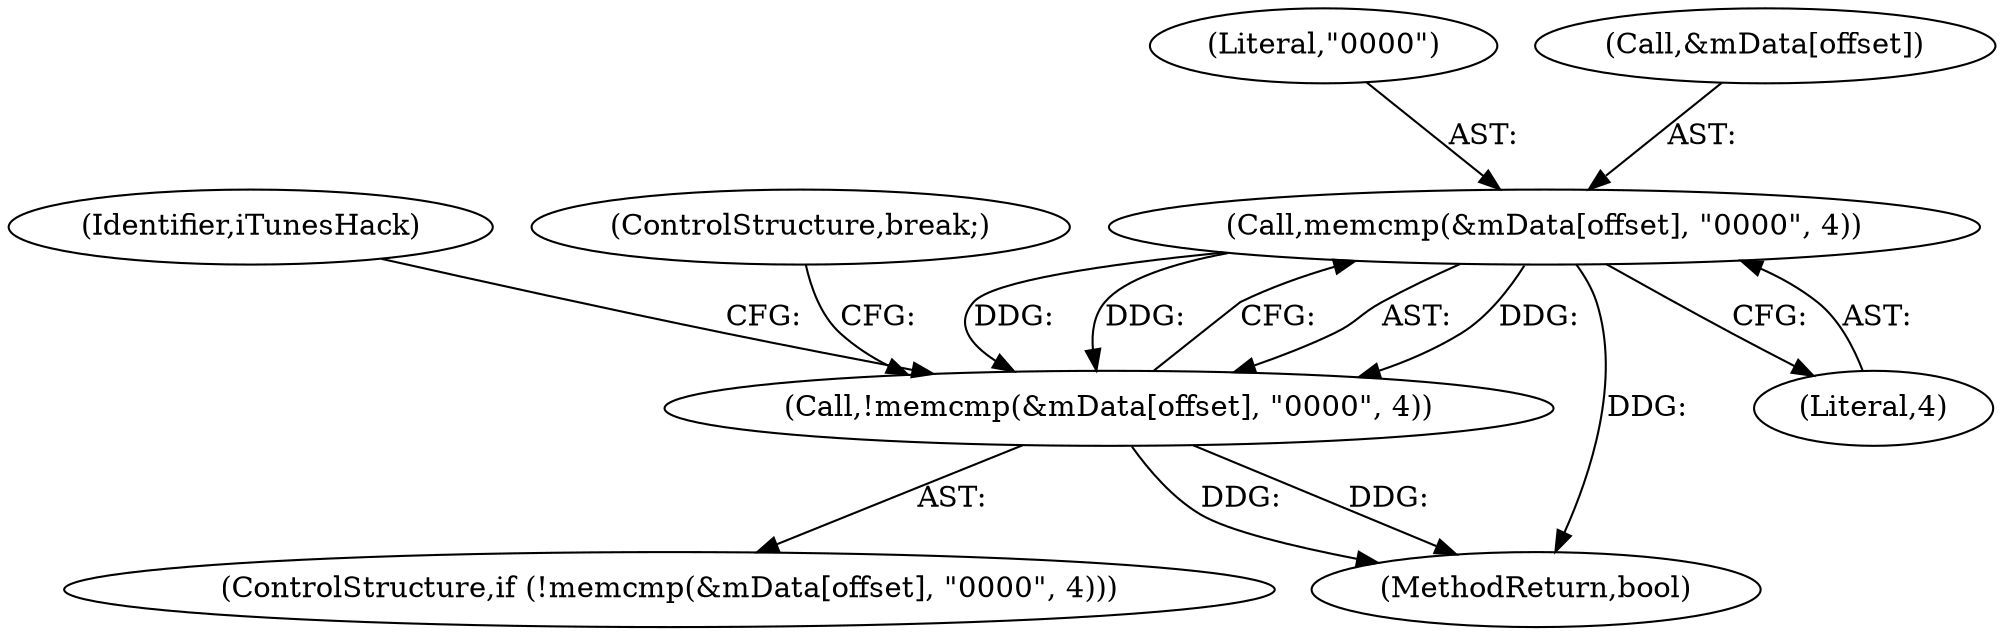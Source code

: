 digraph "0_Android_dd3ca4d6b81a9ae2ddf358b7b93d2f8c010921f5@API" {
"1000124" [label="(Call,memcmp(&mData[offset], \"\0\0\0\0\", 4))"];
"1000123" [label="(Call,!memcmp(&mData[offset], \"\0\0\0\0\", 4))"];
"1000123" [label="(Call,!memcmp(&mData[offset], \"\0\0\0\0\", 4))"];
"1000379" [label="(MethodReturn,bool)"];
"1000122" [label="(ControlStructure,if (!memcmp(&mData[offset], \"\0\0\0\0\", 4)))"];
"1000129" [label="(Literal,\"\0\0\0\0\")"];
"1000135" [label="(Identifier,iTunesHack)"];
"1000125" [label="(Call,&mData[offset])"];
"1000130" [label="(Literal,4)"];
"1000124" [label="(Call,memcmp(&mData[offset], \"\0\0\0\0\", 4))"];
"1000132" [label="(ControlStructure,break;)"];
"1000124" -> "1000123"  [label="AST: "];
"1000124" -> "1000130"  [label="CFG: "];
"1000125" -> "1000124"  [label="AST: "];
"1000129" -> "1000124"  [label="AST: "];
"1000130" -> "1000124"  [label="AST: "];
"1000123" -> "1000124"  [label="CFG: "];
"1000124" -> "1000379"  [label="DDG: "];
"1000124" -> "1000123"  [label="DDG: "];
"1000124" -> "1000123"  [label="DDG: "];
"1000124" -> "1000123"  [label="DDG: "];
"1000123" -> "1000122"  [label="AST: "];
"1000132" -> "1000123"  [label="CFG: "];
"1000135" -> "1000123"  [label="CFG: "];
"1000123" -> "1000379"  [label="DDG: "];
"1000123" -> "1000379"  [label="DDG: "];
}

